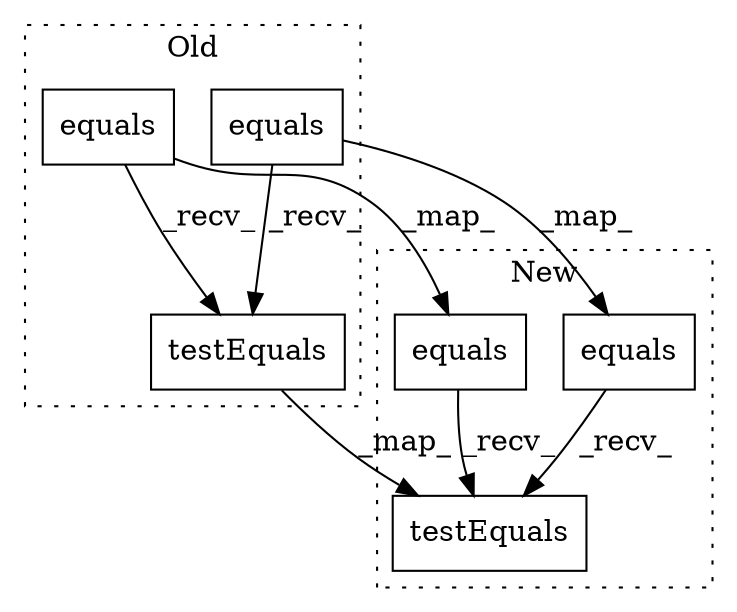 digraph G {
subgraph cluster0 {
1 [label="testEquals" a="32" s="5611" l="12" shape="box"];
3 [label="equals" a="32" s="5508" l="8" shape="box"];
6 [label="equals" a="32" s="5585" l="8" shape="box"];
label = "Old";
style="dotted";
}
subgraph cluster1 {
2 [label="testEquals" a="32" s="1633" l="12" shape="box"];
4 [label="equals" a="32" s="1515" l="8" shape="box"];
5 [label="equals" a="32" s="1538" l="8" shape="box"];
label = "New";
style="dotted";
}
1 -> 2 [label="_map_"];
3 -> 4 [label="_map_"];
3 -> 1 [label="_recv_"];
4 -> 2 [label="_recv_"];
5 -> 2 [label="_recv_"];
6 -> 1 [label="_recv_"];
6 -> 5 [label="_map_"];
}